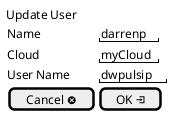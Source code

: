 @startuml

salt
{
  Update User
  {
      Name | "darrenp"
      Cloud | "myCloud"
      User Name | "dwpulsip"
      [ Cancel <&circle-x>] | [ OK <&account-login> ]
  }
}

@enduml
